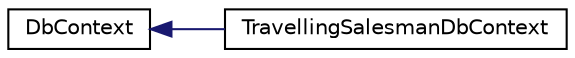 digraph "Graphical Class Hierarchy"
{
 // INTERACTIVE_SVG=YES
 // LATEX_PDF_SIZE
  edge [fontname="Helvetica",fontsize="10",labelfontname="Helvetica",labelfontsize="10"];
  node [fontname="Helvetica",fontsize="10",shape=record];
  rankdir="LR";
  Node0 [label="DbContext",height=0.2,width=0.4,color="black", fillcolor="white", style="filled",URL="$class_db_context.html",tooltip=" "];
  Node0 -> Node1 [dir="back",color="midnightblue",fontsize="10",style="solid",fontname="Helvetica"];
  Node1 [label="TravellingSalesmanDbContext",height=0.2,width=0.4,color="black", fillcolor="white", style="filled",URL="$class_travelling_salesman_db_context.html",tooltip=" "];
}
